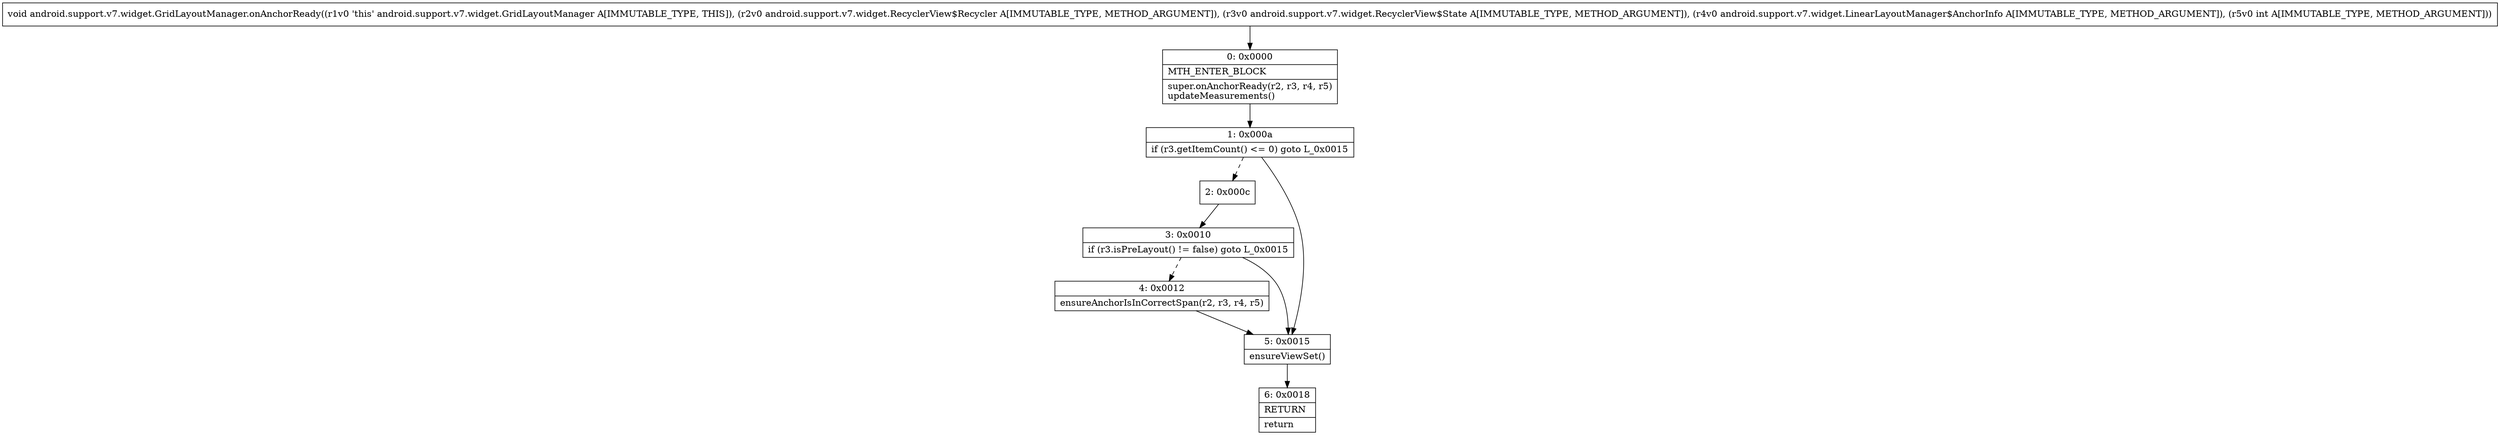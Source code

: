 digraph "CFG forandroid.support.v7.widget.GridLayoutManager.onAnchorReady(Landroid\/support\/v7\/widget\/RecyclerView$Recycler;Landroid\/support\/v7\/widget\/RecyclerView$State;Landroid\/support\/v7\/widget\/LinearLayoutManager$AnchorInfo;I)V" {
Node_0 [shape=record,label="{0\:\ 0x0000|MTH_ENTER_BLOCK\l|super.onAnchorReady(r2, r3, r4, r5)\lupdateMeasurements()\l}"];
Node_1 [shape=record,label="{1\:\ 0x000a|if (r3.getItemCount() \<= 0) goto L_0x0015\l}"];
Node_2 [shape=record,label="{2\:\ 0x000c}"];
Node_3 [shape=record,label="{3\:\ 0x0010|if (r3.isPreLayout() != false) goto L_0x0015\l}"];
Node_4 [shape=record,label="{4\:\ 0x0012|ensureAnchorIsInCorrectSpan(r2, r3, r4, r5)\l}"];
Node_5 [shape=record,label="{5\:\ 0x0015|ensureViewSet()\l}"];
Node_6 [shape=record,label="{6\:\ 0x0018|RETURN\l|return\l}"];
MethodNode[shape=record,label="{void android.support.v7.widget.GridLayoutManager.onAnchorReady((r1v0 'this' android.support.v7.widget.GridLayoutManager A[IMMUTABLE_TYPE, THIS]), (r2v0 android.support.v7.widget.RecyclerView$Recycler A[IMMUTABLE_TYPE, METHOD_ARGUMENT]), (r3v0 android.support.v7.widget.RecyclerView$State A[IMMUTABLE_TYPE, METHOD_ARGUMENT]), (r4v0 android.support.v7.widget.LinearLayoutManager$AnchorInfo A[IMMUTABLE_TYPE, METHOD_ARGUMENT]), (r5v0 int A[IMMUTABLE_TYPE, METHOD_ARGUMENT])) }"];
MethodNode -> Node_0;
Node_0 -> Node_1;
Node_1 -> Node_2[style=dashed];
Node_1 -> Node_5;
Node_2 -> Node_3;
Node_3 -> Node_4[style=dashed];
Node_3 -> Node_5;
Node_4 -> Node_5;
Node_5 -> Node_6;
}

